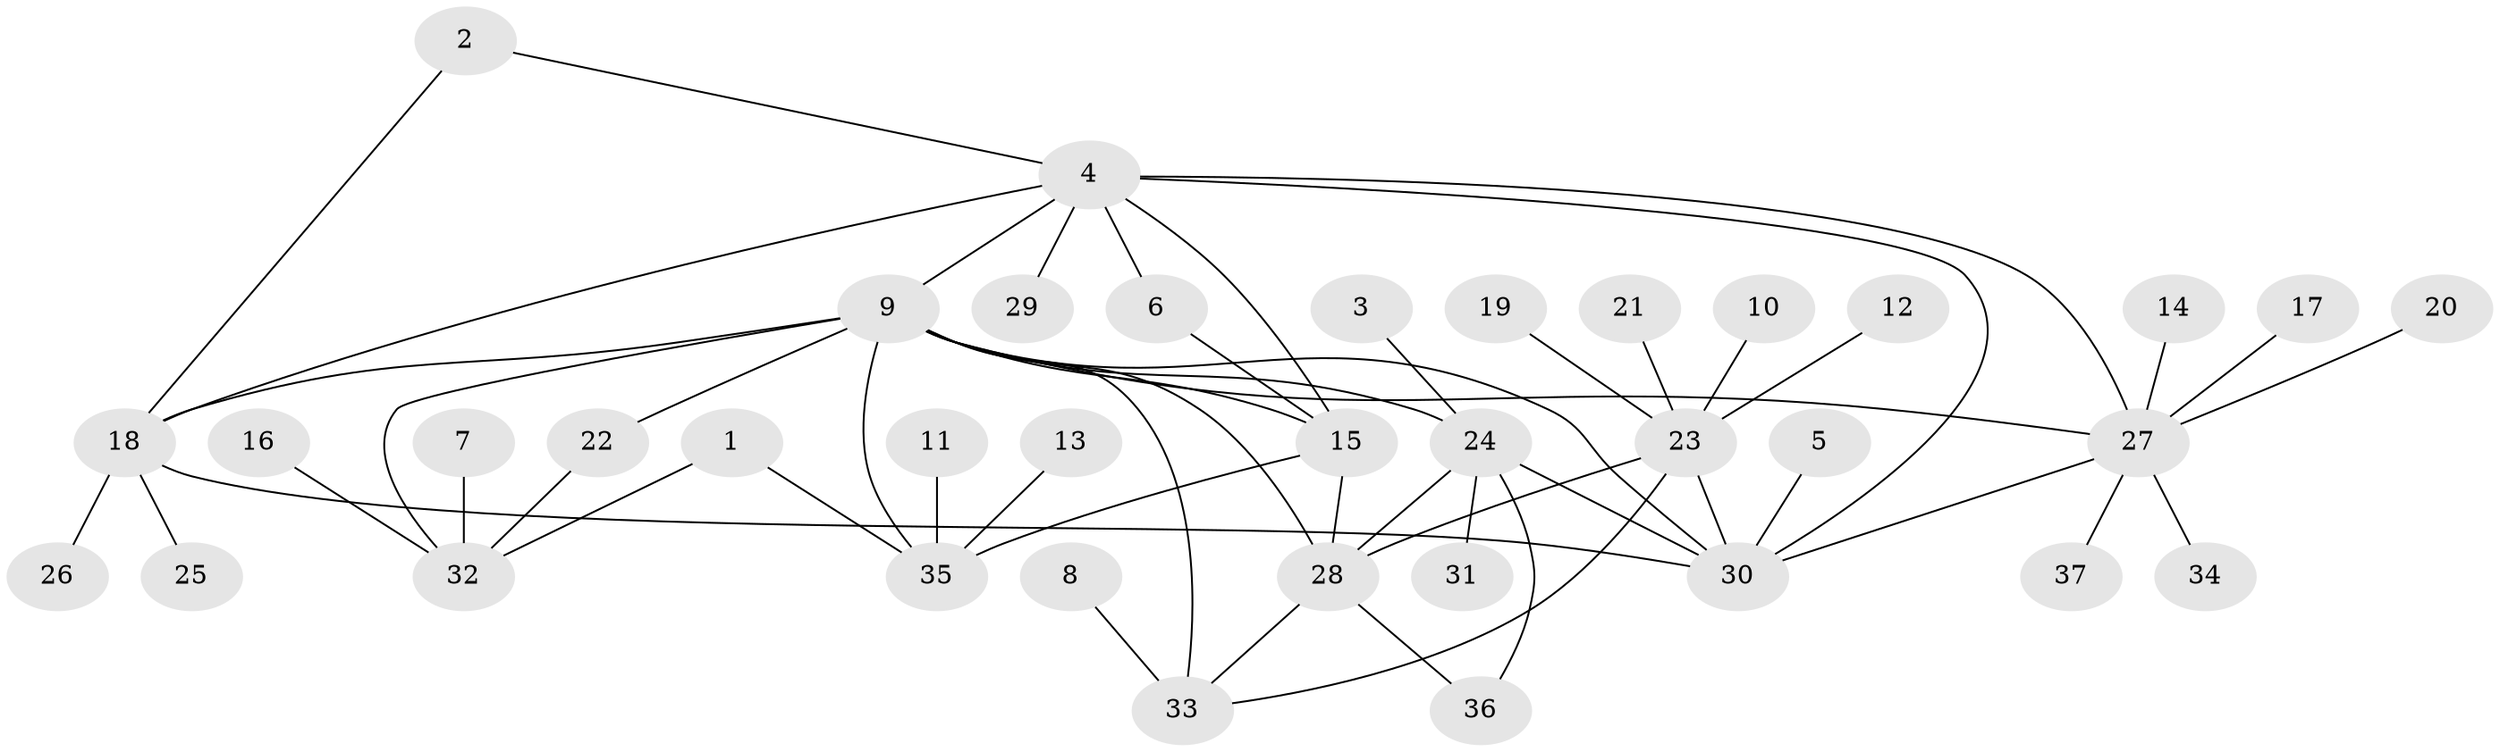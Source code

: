 // original degree distribution, {6: 0.0821917808219178, 5: 0.0273972602739726, 10: 0.0136986301369863, 7: 0.0410958904109589, 9: 0.0136986301369863, 4: 0.0410958904109589, 8: 0.0136986301369863, 2: 0.1917808219178082, 3: 0.0410958904109589, 1: 0.5342465753424658}
// Generated by graph-tools (version 1.1) at 2025/50/03/09/25 03:50:27]
// undirected, 37 vertices, 54 edges
graph export_dot {
graph [start="1"]
  node [color=gray90,style=filled];
  1;
  2;
  3;
  4;
  5;
  6;
  7;
  8;
  9;
  10;
  11;
  12;
  13;
  14;
  15;
  16;
  17;
  18;
  19;
  20;
  21;
  22;
  23;
  24;
  25;
  26;
  27;
  28;
  29;
  30;
  31;
  32;
  33;
  34;
  35;
  36;
  37;
  1 -- 32 [weight=1.0];
  1 -- 35 [weight=1.0];
  2 -- 4 [weight=1.0];
  2 -- 18 [weight=1.0];
  3 -- 24 [weight=1.0];
  4 -- 6 [weight=1.0];
  4 -- 9 [weight=1.0];
  4 -- 15 [weight=1.0];
  4 -- 18 [weight=1.0];
  4 -- 27 [weight=1.0];
  4 -- 29 [weight=1.0];
  4 -- 30 [weight=1.0];
  5 -- 30 [weight=1.0];
  6 -- 15 [weight=1.0];
  7 -- 32 [weight=1.0];
  8 -- 33 [weight=1.0];
  9 -- 15 [weight=1.0];
  9 -- 18 [weight=1.0];
  9 -- 22 [weight=1.0];
  9 -- 24 [weight=1.0];
  9 -- 27 [weight=1.0];
  9 -- 28 [weight=1.0];
  9 -- 30 [weight=1.0];
  9 -- 32 [weight=1.0];
  9 -- 33 [weight=1.0];
  9 -- 35 [weight=1.0];
  10 -- 23 [weight=1.0];
  11 -- 35 [weight=1.0];
  12 -- 23 [weight=1.0];
  13 -- 35 [weight=1.0];
  14 -- 27 [weight=1.0];
  15 -- 28 [weight=1.0];
  15 -- 35 [weight=1.0];
  16 -- 32 [weight=1.0];
  17 -- 27 [weight=1.0];
  18 -- 25 [weight=1.0];
  18 -- 26 [weight=1.0];
  18 -- 30 [weight=1.0];
  19 -- 23 [weight=1.0];
  20 -- 27 [weight=1.0];
  21 -- 23 [weight=1.0];
  22 -- 32 [weight=1.0];
  23 -- 28 [weight=1.0];
  23 -- 30 [weight=1.0];
  23 -- 33 [weight=1.0];
  24 -- 28 [weight=1.0];
  24 -- 30 [weight=1.0];
  24 -- 31 [weight=1.0];
  24 -- 36 [weight=1.0];
  27 -- 30 [weight=1.0];
  27 -- 34 [weight=1.0];
  27 -- 37 [weight=1.0];
  28 -- 33 [weight=1.0];
  28 -- 36 [weight=1.0];
}
